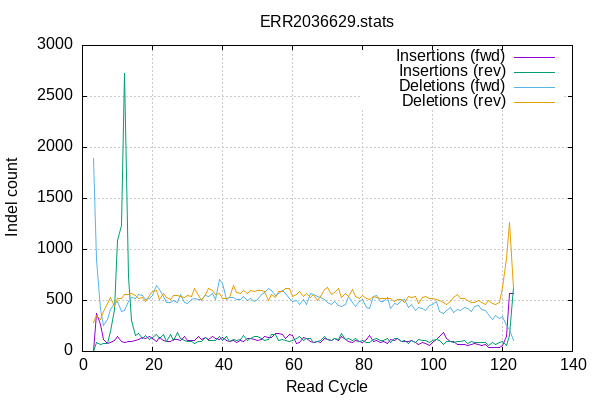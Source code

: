 
        set terminal png size 600,400 truecolor
        set output "ERR2036629-indel-cycles.png"
        set grid xtics ytics y2tics back lc rgb "#cccccc"
        set style line 1 linetype 1  linecolor rgb "red"
        set style line 2 linetype 2  linecolor rgb "black"
        set style line 3 linetype 3  linecolor rgb "green"
        set style line 4 linetype 4  linecolor rgb "blue"
        set style increment user
        set ylabel "Indel count"
        set xlabel "Read Cycle"
        set title "ERR2036629.stats" noenhanced
    plot '-' w l ti 'Insertions (fwd)', '' w l ti 'Insertions (rev)', '' w l ti 'Deletions (fwd)', '' w l ti 'Deletions (rev)'
3	0
4	368
5	263
6	113
7	79
8	88
9	104
10	146
11	100
12	92
13	95
14	97
15	104
16	118
17	134
18	132
19	143
20	132
21	96
22	135
23	105
24	99
25	99
26	114
27	114
28	108
29	143
30	103
31	105
32	111
33	147
34	118
35	136
36	118
37	145
38	131
39	121
40	137
41	107
42	98
43	107
44	93
45	108
46	101
47	124
48	132
49	120
50	104
51	118
52	145
53	133
54	137
55	174
56	177
57	170
58	130
59	165
60	158
61	74
62	91
63	139
64	128
65	97
66	87
67	95
68	89
69	127
70	116
71	103
72	125
73	107
74	149
75	119
76	101
77	89
78	103
79	96
80	88
81	113
82	157
83	99
84	106
85	89
86	94
87	74
88	121
89	108
90	126
91	96
92	101
93	101
94	104
95	90
96	67
97	91
98	80
99	59
100	86
101	115
102	143
103	184
104	124
105	96
106	94
107	72
108	72
109	71
110	58
111	71
112	75
113	67
114	57
115	68
116	40
117	37
118	41
119	39
120	57
121	151
122	572
123	565
end
3	0
4	88
5	66
6	81
7	82
8	196
9	413
10	1084
11	1237
12	2729
13	740
14	306
15	157
16	178
17	131
18	154
19	114
20	139
21	170
22	126
23	165
24	99
25	170
26	107
27	184
28	130
29	106
30	99
31	96
32	77
33	95
34	98
35	133
36	105
37	103
38	108
39	145
40	105
41	151
42	100
43	115
44	107
45	113
46	153
47	108
48	132
49	145
50	147
51	125
52	111
53	115
54	164
55	166
56	110
57	121
58	107
59	96
60	108
61	129
62	149
63	104
64	127
65	127
66	91
67	94
68	105
69	144
70	119
71	110
72	124
73	119
74	178
75	120
76	132
77	111
78	132
79	98
80	103
81	92
82	88
83	119
84	127
85	107
86	109
87	124
88	93
89	124
90	128
91	99
92	104
93	79
94	107
95	91
96	115
97	112
98	108
99	93
100	105
101	117
102	106
103	68
104	100
105	95
106	85
107	102
108	98
109	107
110	79
111	100
112	89
113	92
114	93
115	90
116	62
117	84
118	64
119	86
120	96
121	59
122	156
123	625
end
3	1889
4	898
5	413
6	252
7	313
8	416
9	474
10	486
11	394
12	406
13	487
14	531
15	518
16	554
17	545
18	510
19	521
20	547
21	648
22	610
23	540
24	476
25	478
26	504
27	479
28	560
29	481
30	468
31	509
32	519
33	505
34	511
35	546
36	537
37	570
38	510
39	706
40	667
41	506
42	531
43	532
44	510
45	505
46	535
47	498
48	524
49	488
50	509
51	556
52	580
53	615
54	598
55	552
56	564
57	595
58	566
59	517
60	492
61	498
62	465
63	511
64	464
65	569
66	554
67	541
68	526
69	505
70	476
71	460
72	490
73	452
74	444
75	465
76	543
77	482
78	443
79	491
80	507
81	436
82	426
83	536
84	551
85	491
86	489
87	527
88	419
89	466
90	465
91	499
92	510
93	434
94	456
95	402
96	433
97	425
98	403
99	453
100	465
101	491
102	395
103	374
104	402
105	431
106	383
107	410
108	404
109	435
110	424
111	391
112	445
113	453
114	408
115	403
116	366
117	312
118	353
119	319
120	346
121	250
122	215
123	104
end
3	280
4	354
5	312
6	389
7	468
8	528
9	442
10	522
11	522
12	558
13	560
14	566
15	545
16	515
17	530
18	489
19	552
20	592
21	595
22	511
23	573
24	532
25	505
26	548
27	546
28	541
29	533
30	551
31	540
32	616
33	548
34	501
35	562
36	619
37	595
38	563
39	570
40	516
41	521
42	530
43	647
44	577
45	572
46	601
47	565
48	602
49	587
50	600
51	602
52	589
53	497
54	558
55	530
56	589
57	592
58	618
59	615
60	544
61	556
62	588
63	538
64	570
65	533
66	562
67	498
68	538
69	611
70	629
71	562
72	579
73	616
74	528
75	564
76	541
77	604
78	537
79	519
80	550
81	522
82	513
83	539
84	533
85	523
86	520
87	522
88	515
89	493
90	507
91	511
92	484
93	539
94	527
95	537
96	473
97	527
98	540
99	523
100	517
101	509
102	501
103	481
104	463
105	488
106	532
107	562
108	516
109	520
110	503
111	479
112	477
113	498
114	479
115	463
116	497
117	467
118	461
119	484
120	624
121	913
122	1266
123	620
end
